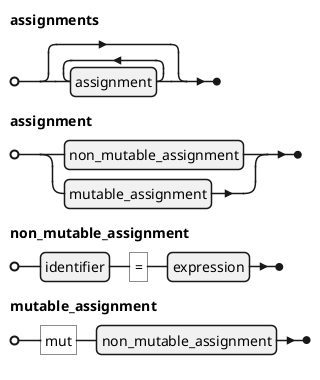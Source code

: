 @startebnf
assignments = {assignment};
assignment = non_mutable_assignment 
            | mutable_assignment;
non_mutable_assignment = identifier, "=", expression;
mutable_assignment = "mut", non_mutable_assignment;
@endebnf